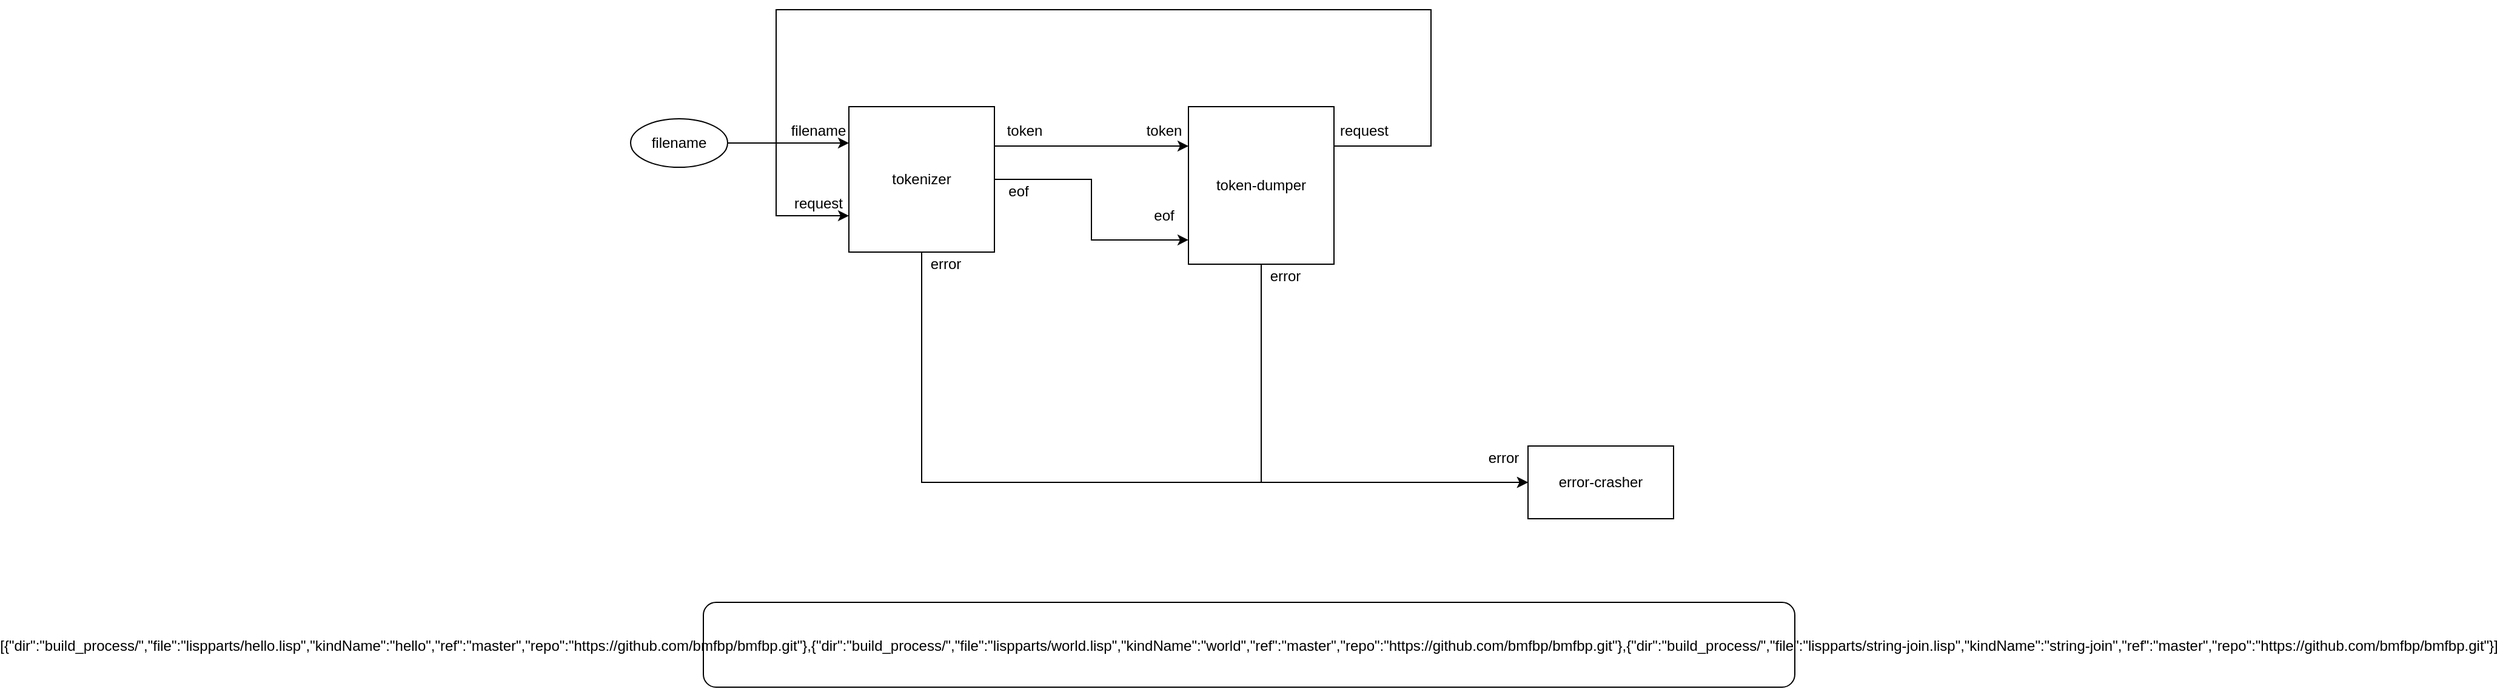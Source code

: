 <mxfile version="12.4.2" type="device" pages="1"><diagram id="JVEAbDM2wCLBpPpCJAWp" name="Page-1"><mxGraphModel dx="2206" dy="785" grid="1" gridSize="10" guides="1" tooltips="1" connect="1" arrows="1" fold="1" page="1" pageScale="1" pageWidth="1100" pageHeight="850" math="0" shadow="0"><root><mxCell id="0"/><mxCell id="1" parent="0"/><mxCell id="U2thg22yIaw7tm7aL1t5-32" style="edgeStyle=orthogonalEdgeStyle;rounded=0;orthogonalLoop=1;jettySize=auto;html=1;exitX=1;exitY=0.5;exitDx=0;exitDy=0;entryX=0;entryY=0.846;entryDx=0;entryDy=0;entryPerimeter=0;" parent="1" source="U2thg22yIaw7tm7aL1t5-1" target="U2thg22yIaw7tm7aL1t5-2" edge="1"><mxGeometry relative="1" as="geometry"/></mxCell><mxCell id="U2thg22yIaw7tm7aL1t5-38" style="edgeStyle=orthogonalEdgeStyle;rounded=0;orthogonalLoop=1;jettySize=auto;html=1;exitX=0.5;exitY=1;exitDx=0;exitDy=0;entryX=0;entryY=0.5;entryDx=0;entryDy=0;" parent="1" source="U2thg22yIaw7tm7aL1t5-1" target="U2thg22yIaw7tm7aL1t5-3" edge="1"><mxGeometry relative="1" as="geometry"/></mxCell><mxCell id="U2thg22yIaw7tm7aL1t5-1" value="tokenizer" style="rounded=0;whiteSpace=wrap;html=1;" parent="1" vertex="1"><mxGeometry x="200" y="280" width="120" height="120" as="geometry"/></mxCell><mxCell id="U2thg22yIaw7tm7aL1t5-34" style="edgeStyle=orthogonalEdgeStyle;rounded=0;orthogonalLoop=1;jettySize=auto;html=1;exitX=1;exitY=0.25;exitDx=0;exitDy=0;entryX=1;entryY=1;entryDx=0;entryDy=0;" parent="1" source="U2thg22yIaw7tm7aL1t5-2" target="U2thg22yIaw7tm7aL1t5-21" edge="1"><mxGeometry relative="1" as="geometry"><Array as="points"><mxPoint x="680" y="313"/><mxPoint x="680" y="200"/><mxPoint x="140" y="200"/><mxPoint x="140" y="370"/></Array></mxGeometry></mxCell><mxCell id="U2thg22yIaw7tm7aL1t5-39" style="edgeStyle=orthogonalEdgeStyle;rounded=0;orthogonalLoop=1;jettySize=auto;html=1;exitX=0.5;exitY=1;exitDx=0;exitDy=0;entryX=0;entryY=0.5;entryDx=0;entryDy=0;" parent="1" source="U2thg22yIaw7tm7aL1t5-2" target="U2thg22yIaw7tm7aL1t5-3" edge="1"><mxGeometry relative="1" as="geometry"/></mxCell><mxCell id="U2thg22yIaw7tm7aL1t5-2" value="token-dumper" style="rounded=0;whiteSpace=wrap;html=1;" parent="1" vertex="1"><mxGeometry x="480" y="280" width="120" height="130" as="geometry"/></mxCell><mxCell id="U2thg22yIaw7tm7aL1t5-3" value="error-crasher" style="rounded=0;whiteSpace=wrap;html=1;" parent="1" vertex="1"><mxGeometry x="760" y="560" width="120" height="60" as="geometry"/></mxCell><mxCell id="U2thg22yIaw7tm7aL1t5-4" value="error" style="text;html=1;strokeColor=none;fillColor=none;align=center;verticalAlign=middle;whiteSpace=wrap;rounded=0;" parent="1" vertex="1"><mxGeometry x="720" y="560" width="40" height="20" as="geometry"/></mxCell><mxCell id="U2thg22yIaw7tm7aL1t5-5" value="request" style="text;html=1;strokeColor=none;fillColor=none;align=center;verticalAlign=middle;whiteSpace=wrap;rounded=0;" parent="1" vertex="1"><mxGeometry x="600" y="290" width="50" height="20" as="geometry"/></mxCell><mxCell id="U2thg22yIaw7tm7aL1t5-7" value="error" style="text;html=1;strokeColor=none;fillColor=none;align=center;verticalAlign=middle;whiteSpace=wrap;rounded=0;" parent="1" vertex="1"><mxGeometry x="540" y="410" width="40" height="20" as="geometry"/></mxCell><mxCell id="U2thg22yIaw7tm7aL1t5-9" value="token" style="text;html=1;strokeColor=none;fillColor=none;align=center;verticalAlign=middle;whiteSpace=wrap;rounded=0;" parent="1" vertex="1"><mxGeometry x="440" y="290" width="40" height="20" as="geometry"/></mxCell><mxCell id="U2thg22yIaw7tm7aL1t5-10" value="eof" style="text;html=1;strokeColor=none;fillColor=none;align=center;verticalAlign=middle;whiteSpace=wrap;rounded=0;" parent="1" vertex="1"><mxGeometry x="440" y="360" width="40" height="20" as="geometry"/></mxCell><mxCell id="U2thg22yIaw7tm7aL1t5-20" value="error" style="text;html=1;strokeColor=none;fillColor=none;align=center;verticalAlign=middle;whiteSpace=wrap;rounded=0;" parent="1" vertex="1"><mxGeometry x="260" y="400" width="40" height="20" as="geometry"/></mxCell><mxCell id="U2thg22yIaw7tm7aL1t5-21" value="request" style="text;html=1;strokeColor=none;fillColor=none;align=center;verticalAlign=middle;whiteSpace=wrap;rounded=0;" parent="1" vertex="1"><mxGeometry x="150" y="350" width="50" height="20" as="geometry"/></mxCell><mxCell id="U2thg22yIaw7tm7aL1t5-33" style="edgeStyle=orthogonalEdgeStyle;rounded=0;orthogonalLoop=1;jettySize=auto;html=1;exitX=0;exitY=1;exitDx=0;exitDy=0;entryX=0;entryY=0.25;entryDx=0;entryDy=0;" parent="1" source="U2thg22yIaw7tm7aL1t5-26" target="U2thg22yIaw7tm7aL1t5-2" edge="1"><mxGeometry relative="1" as="geometry"><Array as="points"><mxPoint x="320" y="313"/></Array></mxGeometry></mxCell><mxCell id="U2thg22yIaw7tm7aL1t5-26" value="token" style="text;html=1;strokeColor=none;fillColor=none;align=center;verticalAlign=middle;whiteSpace=wrap;rounded=0;" parent="1" vertex="1"><mxGeometry x="320" y="290" width="50" height="20" as="geometry"/></mxCell><mxCell id="U2thg22yIaw7tm7aL1t5-27" value="filename" style="text;html=1;strokeColor=none;fillColor=none;align=center;verticalAlign=middle;whiteSpace=wrap;rounded=0;" parent="1" vertex="1"><mxGeometry x="150" y="290" width="50" height="20" as="geometry"/></mxCell><mxCell id="U2thg22yIaw7tm7aL1t5-28" value="eof" style="text;html=1;strokeColor=none;fillColor=none;align=center;verticalAlign=middle;whiteSpace=wrap;rounded=0;" parent="1" vertex="1"><mxGeometry x="320" y="340" width="40" height="20" as="geometry"/></mxCell><mxCell id="U2thg22yIaw7tm7aL1t5-41" style="edgeStyle=orthogonalEdgeStyle;rounded=0;orthogonalLoop=1;jettySize=auto;html=1;exitX=1;exitY=0.5;exitDx=0;exitDy=0;entryX=0;entryY=0.25;entryDx=0;entryDy=0;" parent="1" source="U2thg22yIaw7tm7aL1t5-40" target="U2thg22yIaw7tm7aL1t5-1" edge="1"><mxGeometry relative="1" as="geometry"/></mxCell><mxCell id="U2thg22yIaw7tm7aL1t5-40" value="filename" style="ellipse;whiteSpace=wrap;html=1;" parent="1" vertex="1"><mxGeometry x="20" y="290" width="80" height="40" as="geometry"/></mxCell><mxCell id="LQ9KFFyl3NxnjViAUyQQ-1" value="&lt;span style=&quot;color: rgba(0 , 0 , 0 , 0) ; font-family: monospace ; font-size: 0px&quot;&gt;%3CmxGraphModel%3E%3Croot%3E%3CmxCell%20id%3D%220%22%2F%3E%3CmxCell%20id%3D%221%22%20parent%3D%220%22%2F%3E%3CmxCell%20id%3D%222%22%20value%3D%22%5B%7B%26quot%3Bdir%26quot%3B%3A%26quot%3Bbuild_process%2F%26quot%3B%2C%26quot%3Bfile%26quot%3B%3A%26quot%3Blispparts%2Fhello.lisp%26quot%3B%2C%26quot%3BkindName%26quot%3B%3A%26quot%3Bhello%26quot%3B%2C%26quot%3Bref%26quot%3B%3A%26quot%3Bmaster%26quot%3B%2C%26quot%3Brepo%26quot%3B%3A%26quot%3Bhttps%3A%2F%2Fgithub.com%2Fbmfbp%2Fbmfbp.git%26quot%3B%7D%2C%7B%26quot%3Bdir%26quot%3B%3A%26quot%3Bbuild_process%2F%26quot%3B%2C%26quot%3Bfile%26quot%3B%3A%26quot%3Blispparts%2Fworld.lisp%26quot%3B%2C%26quot%3BkindName%26quot%3B%3A%26quot%3Bworld%26quot%3B%2C%26quot%3Bref%26quot%3B%3A%26quot%3Bmaster%26quot%3B%2C%26quot%3Brepo%26quot%3B%3A%26quot%3Bhttps%3A%2F%2Fgithub.com%2Fbmfbp%2Fbmfbp.git%26quot%3B%7D%2C%7B%26quot%3Bdir%26quot%3B%3A%26quot%3Bbuild_process%2F%26quot%3B%2C%26quot%3Bfile%26quot%3B%3A%26quot%3Blispparts%2Fstring-join.lisp%26quot%3B%2C%26quot%3BkindName%26quot%3B%3A%26quot%3Bstring-join%26quot%3B%2C%26quot%3Bref%26quot%3B%3A%26quot%3Bmaster%26quot%3B%2C%26quot%3Brepo%26quot%3B%3A%26quot%3Bhttps%3A%2F%2Fgithub.com%2Fbmfbp%2Fbmfbp.git%26quot%3B%7D%5D%22%20style%3D%22rounded%3D1%3B%22%20vertex%3D%221%22%20parent%3D%221%22%3E%3CmxGeometry%20x%3D%2250%22%20y%3D%22290%22%20width%3D%22900%22%20height%3D%2270%22%20as%3D%22geometry%22%2F%3E%3C%2FmxCell%3E%3C%2Froot%3E%3C%2FmxGraphModel%3E&lt;/span&gt;" style="text;html=1;align=center;verticalAlign=middle;resizable=0;points=[];;autosize=1;" vertex="1" parent="1"><mxGeometry x="405" y="739" width="20" height="20" as="geometry"/></mxCell><mxCell id="LQ9KFFyl3NxnjViAUyQQ-2" value="[{&quot;dir&quot;:&quot;build_process/&quot;,&quot;file&quot;:&quot;lispparts/hello.lisp&quot;,&quot;kindName&quot;:&quot;hello&quot;,&quot;ref&quot;:&quot;master&quot;,&quot;repo&quot;:&quot;https://github.com/bmfbp/bmfbp.git&quot;},{&quot;dir&quot;:&quot;build_process/&quot;,&quot;file&quot;:&quot;lispparts/world.lisp&quot;,&quot;kindName&quot;:&quot;world&quot;,&quot;ref&quot;:&quot;master&quot;,&quot;repo&quot;:&quot;https://github.com/bmfbp/bmfbp.git&quot;},{&quot;dir&quot;:&quot;build_process/&quot;,&quot;file&quot;:&quot;lispparts/string-join.lisp&quot;,&quot;kindName&quot;:&quot;string-join&quot;,&quot;ref&quot;:&quot;master&quot;,&quot;repo&quot;:&quot;https://github.com/bmfbp/bmfbp.git&quot;}]" style="rounded=1;" vertex="1" parent="1"><mxGeometry x="80" y="689" width="900" height="70" as="geometry"/></mxCell></root></mxGraphModel></diagram></mxfile>